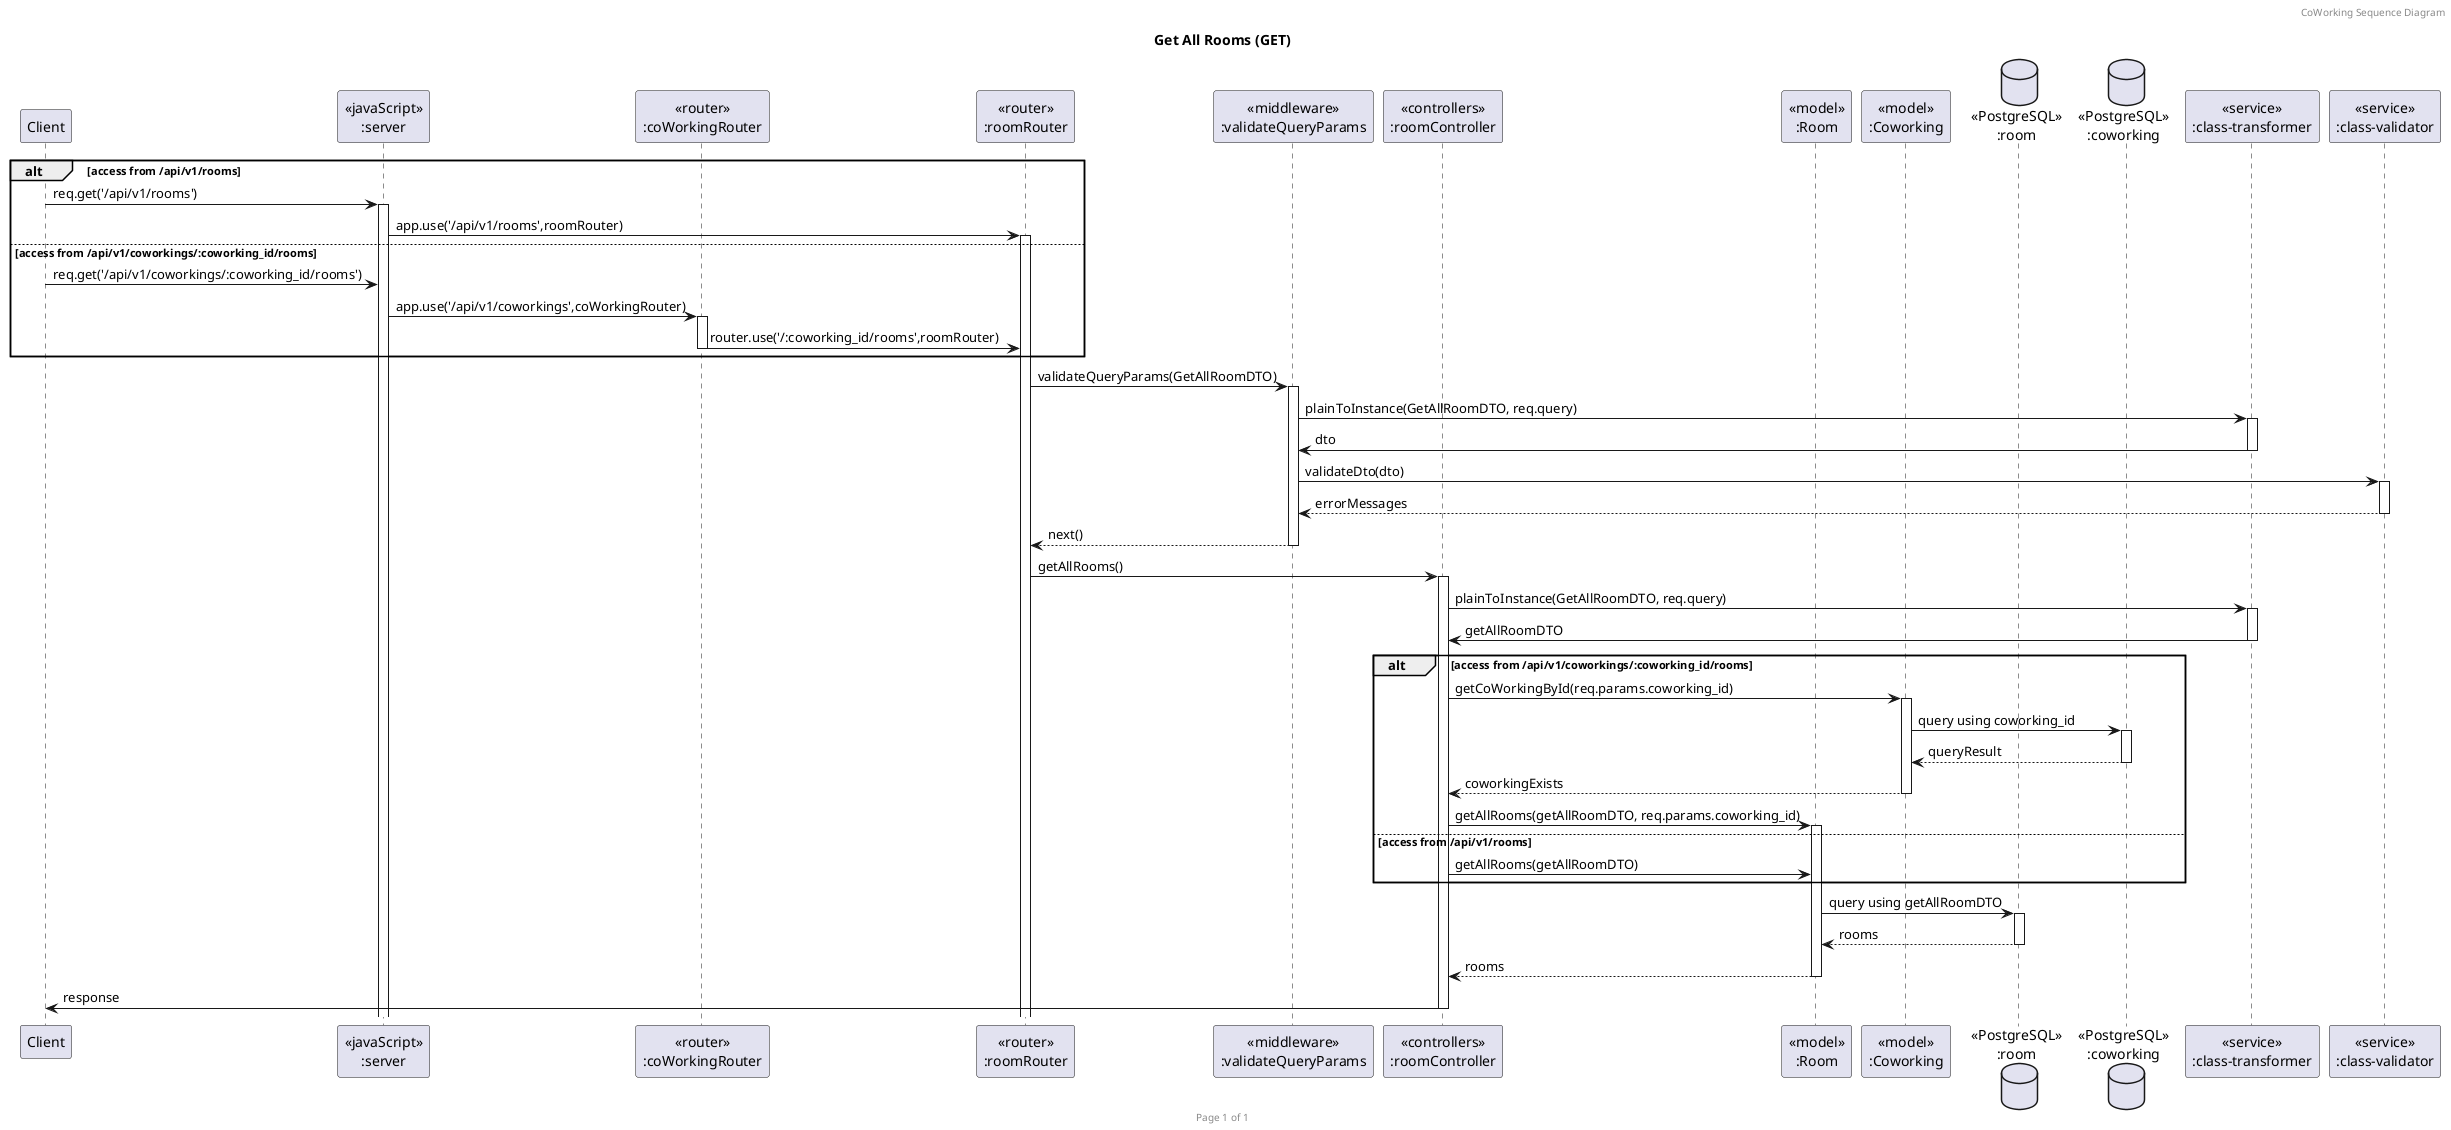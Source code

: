 @startuml Get All Rooms (GET)

header CoWorking Sequence Diagram
footer Page %page% of %lastpage%
title "Get All Rooms (GET)"

participant "Client" as client
participant "<<javaScript>>\n:server" as server

participant "<<router>>\n:coWorkingRouter" as coWorkingRouter
participant "<<router>>\n:roomRouter" as roomRouter
participant "<<middleware>>\n:validateQueryParams" as middleware
participant "<<controllers>>\n:roomController" as roomController
participant "<<model>>\n:Room" as roomModel
participant "<<model>>\n:Coworking" as coWorkingModel
database "<<PostgreSQL>>\n:room" as roomDatabase
database "<<PostgreSQL>>\n:coworking" as coWorkingDatabase
participant "<<service>>\n:class-transformer" as classTransformer
participant "<<service>>\n:class-validator" as classValidator

alt access from /api/v1/rooms
client->server ++:req.get('/api/v1/rooms')
server->roomRouter ++:app.use('/api/v1/rooms',roomRouter)
else access from /api/v1/coworkings/:coworking_id/rooms
client->server :req.get('/api/v1/coworkings/:coworking_id/rooms')
server->coWorkingRouter ++:app.use('/api/v1/coworkings',coWorkingRouter)
coWorkingRouter->roomRouter --: router.use('/:coworking_id/rooms',roomRouter)
end

roomRouter -> middleware ++: validateQueryParams(GetAllRoomDTO)
middleware -> classTransformer ++: plainToInstance(GetAllRoomDTO, req.query)
classTransformer -> middleware --: dto
middleware -> classValidator ++: validateDto(dto)
classValidator --> middleware --: errorMessages
middleware --> roomRouter --: next()

roomRouter -> roomController ++:getAllRooms()

roomController->classTransformer ++: plainToInstance(GetAllRoomDTO, req.query)
classTransformer -> roomController --: getAllRoomDTO
alt access from /api/v1/coworkings/:coworking_id/rooms
    roomController -> coWorkingModel ++: getCoWorkingById(req.params.coworking_id)
    coWorkingModel -> coWorkingDatabase ++: query using coworking_id
    coWorkingDatabase --> coWorkingModel --: queryResult
    coWorkingModel --> roomController --: coworkingExists 
    roomController -> roomModel ++: getAllRooms(getAllRoomDTO, req.params.coworking_id)
else access from /api/v1/rooms
    roomController -> roomModel : getAllRooms(getAllRoomDTO)
end
roomModel -> roomDatabase ++: query using getAllRoomDTO
roomDatabase --> roomModel --: rooms
roomModel --> roomController --: rooms
roomController -> client --: response

@enduml